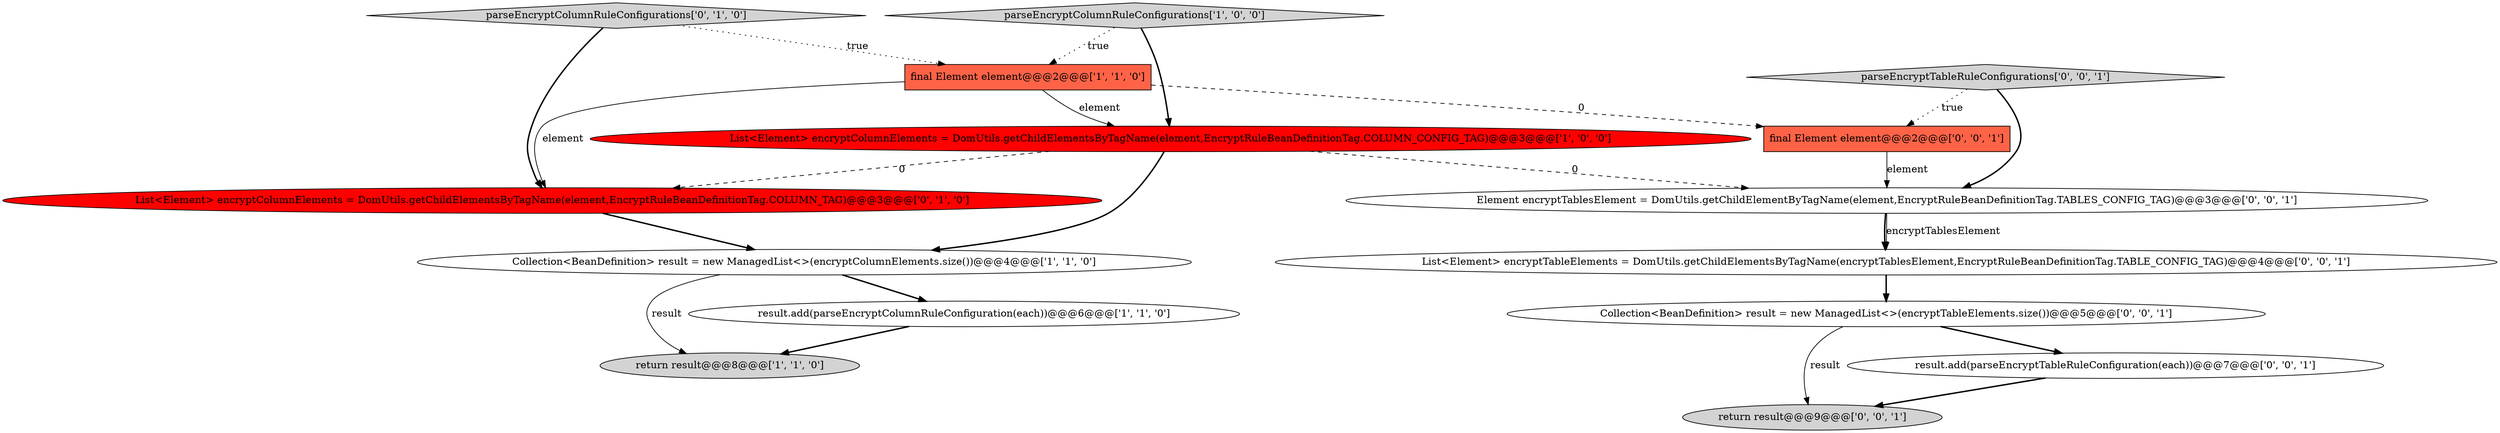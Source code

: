 digraph {
11 [style = filled, label = "List<Element> encryptTableElements = DomUtils.getChildElementsByTagName(encryptTablesElement,EncryptRuleBeanDefinitionTag.TABLE_CONFIG_TAG)@@@4@@@['0', '0', '1']", fillcolor = white, shape = ellipse image = "AAA0AAABBB3BBB"];
1 [style = filled, label = "parseEncryptColumnRuleConfigurations['1', '0', '0']", fillcolor = lightgray, shape = diamond image = "AAA0AAABBB1BBB"];
4 [style = filled, label = "final Element element@@@2@@@['1', '1', '0']", fillcolor = tomato, shape = box image = "AAA0AAABBB1BBB"];
5 [style = filled, label = "Collection<BeanDefinition> result = new ManagedList<>(encryptColumnElements.size())@@@4@@@['1', '1', '0']", fillcolor = white, shape = ellipse image = "AAA0AAABBB1BBB"];
10 [style = filled, label = "return result@@@9@@@['0', '0', '1']", fillcolor = lightgray, shape = ellipse image = "AAA0AAABBB3BBB"];
13 [style = filled, label = "Element encryptTablesElement = DomUtils.getChildElementByTagName(element,EncryptRuleBeanDefinitionTag.TABLES_CONFIG_TAG)@@@3@@@['0', '0', '1']", fillcolor = white, shape = ellipse image = "AAA0AAABBB3BBB"];
6 [style = filled, label = "List<Element> encryptColumnElements = DomUtils.getChildElementsByTagName(element,EncryptRuleBeanDefinitionTag.COLUMN_TAG)@@@3@@@['0', '1', '0']", fillcolor = red, shape = ellipse image = "AAA1AAABBB2BBB"];
8 [style = filled, label = "result.add(parseEncryptTableRuleConfiguration(each))@@@7@@@['0', '0', '1']", fillcolor = white, shape = ellipse image = "AAA0AAABBB3BBB"];
12 [style = filled, label = "final Element element@@@2@@@['0', '0', '1']", fillcolor = tomato, shape = box image = "AAA0AAABBB3BBB"];
9 [style = filled, label = "Collection<BeanDefinition> result = new ManagedList<>(encryptTableElements.size())@@@5@@@['0', '0', '1']", fillcolor = white, shape = ellipse image = "AAA0AAABBB3BBB"];
3 [style = filled, label = "List<Element> encryptColumnElements = DomUtils.getChildElementsByTagName(element,EncryptRuleBeanDefinitionTag.COLUMN_CONFIG_TAG)@@@3@@@['1', '0', '0']", fillcolor = red, shape = ellipse image = "AAA1AAABBB1BBB"];
14 [style = filled, label = "parseEncryptTableRuleConfigurations['0', '0', '1']", fillcolor = lightgray, shape = diamond image = "AAA0AAABBB3BBB"];
7 [style = filled, label = "parseEncryptColumnRuleConfigurations['0', '1', '0']", fillcolor = lightgray, shape = diamond image = "AAA0AAABBB2BBB"];
2 [style = filled, label = "result.add(parseEncryptColumnRuleConfiguration(each))@@@6@@@['1', '1', '0']", fillcolor = white, shape = ellipse image = "AAA0AAABBB1BBB"];
0 [style = filled, label = "return result@@@8@@@['1', '1', '0']", fillcolor = lightgray, shape = ellipse image = "AAA0AAABBB1BBB"];
5->0 [style = solid, label="result"];
8->10 [style = bold, label=""];
3->6 [style = dashed, label="0"];
14->12 [style = dotted, label="true"];
12->13 [style = solid, label="element"];
1->3 [style = bold, label=""];
1->4 [style = dotted, label="true"];
4->6 [style = solid, label="element"];
11->9 [style = bold, label=""];
9->8 [style = bold, label=""];
13->11 [style = bold, label=""];
3->13 [style = dashed, label="0"];
4->12 [style = dashed, label="0"];
13->11 [style = solid, label="encryptTablesElement"];
6->5 [style = bold, label=""];
5->2 [style = bold, label=""];
3->5 [style = bold, label=""];
2->0 [style = bold, label=""];
7->4 [style = dotted, label="true"];
7->6 [style = bold, label=""];
14->13 [style = bold, label=""];
9->10 [style = solid, label="result"];
4->3 [style = solid, label="element"];
}

